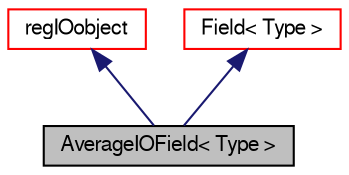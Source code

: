 digraph "AverageIOField&lt; Type &gt;"
{
  bgcolor="transparent";
  edge [fontname="FreeSans",fontsize="10",labelfontname="FreeSans",labelfontsize="10"];
  node [fontname="FreeSans",fontsize="10",shape=record];
  Node1 [label="AverageIOField\< Type \>",height=0.2,width=0.4,color="black", fillcolor="grey75", style="filled" fontcolor="black"];
  Node2 -> Node1 [dir="back",color="midnightblue",fontsize="10",style="solid",fontname="FreeSans"];
  Node2 [label="regIOobject",height=0.2,width=0.4,color="red",URL="$a02084.html",tooltip="regIOobject is an abstract class derived from IOobject to handle automatic object registration with t..."];
  Node3 -> Node1 [dir="back",color="midnightblue",fontsize="10",style="solid",fontname="FreeSans"];
  Node3 [label="Field\< Type \>",height=0.2,width=0.4,color="red",URL="$a00733.html",tooltip="Pre-declare SubField and related Field type. "];
}
